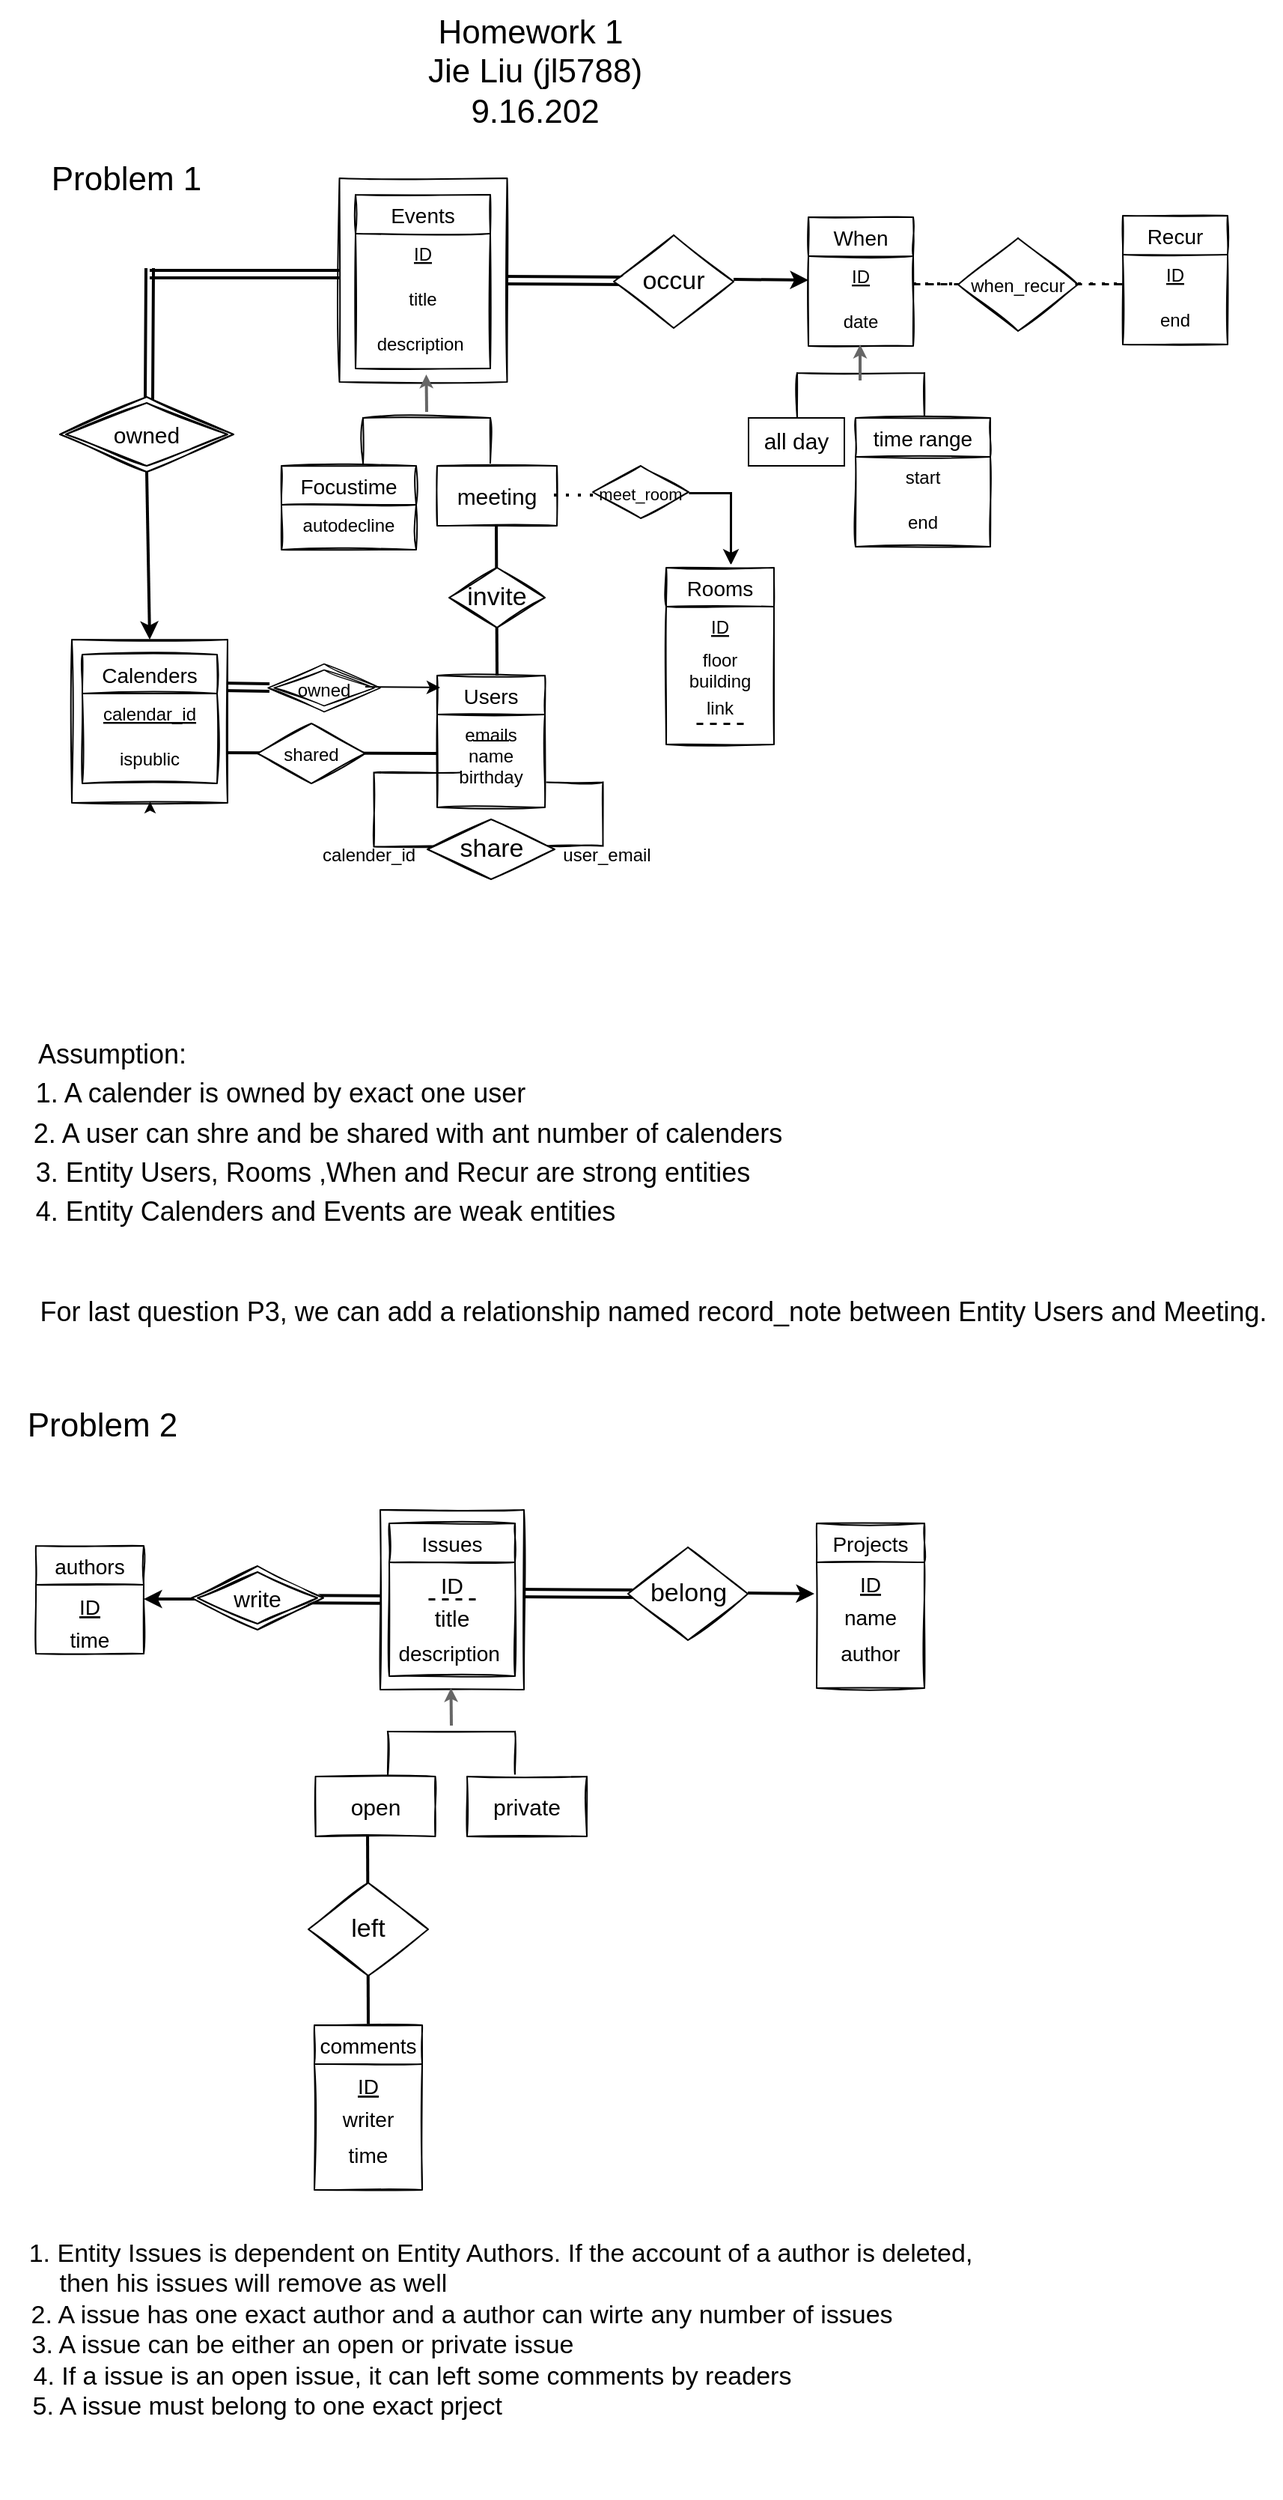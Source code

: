 <mxfile version="20.3.1" type="github" pages="2">
  <diagram id="R2lEEEUBdFMjLlhIrx00" name="Page-1">
    <mxGraphModel dx="1796" dy="1657" grid="1" gridSize="8" guides="1" tooltips="1" connect="1" arrows="1" fold="1" page="1" pageScale="1" pageWidth="850" pageHeight="1100" math="0" shadow="0" extFonts="Permanent Marker^https://fonts.googleapis.com/css?family=Permanent+Marker">
      <root>
        <mxCell id="0" />
        <mxCell id="1" parent="0" />
        <mxCell id="Ww_PX7Yyjb7Hygiwz91s-102" value="" style="shape=link;html=1;rounded=0;strokeWidth=2;fontSize=17;" edge="1" parent="1">
          <mxGeometry relative="1" as="geometry">
            <mxPoint x="140" y="-629.5" as="sourcePoint" />
            <mxPoint x="172" y="-629" as="targetPoint" />
          </mxGeometry>
        </mxCell>
        <mxCell id="Ww_PX7Yyjb7Hygiwz91s-103" value="" style="resizable=0;html=1;align=right;verticalAlign=bottom;rounded=0;glass=0;sketch=1;fontSize=17;" connectable="0" vertex="1" parent="Ww_PX7Yyjb7Hygiwz91s-102">
          <mxGeometry x="1" relative="1" as="geometry" />
        </mxCell>
        <mxCell id="Ww_PX7Yyjb7Hygiwz91s-87" value="" style="shape=partialRectangle;whiteSpace=wrap;html=1;bottom=1;right=1;left=1;top=0;fillColor=none;routingCenterX=-0.5;rounded=0;glass=0;sketch=1;fontSize=12;rotation=-90;" vertex="1" parent="1">
          <mxGeometry x="354.75" y="-563.25" width="42.5" height="37.5" as="geometry" />
        </mxCell>
        <mxCell id="Ww_PX7Yyjb7Hygiwz91s-119" value="" style="endArrow=none;dashed=1;html=1;rounded=0;strokeWidth=1.5;fontSize=9;startSize=11;endSize=3;sourcePerimeterSpacing=-7;targetPerimeterSpacing=-1;jumpStyle=line;jumpSize=3;" edge="1" parent="1">
          <mxGeometry width="50" height="50" relative="1" as="geometry">
            <mxPoint x="602" y="-898.5" as="sourcePoint" />
            <mxPoint x="634" y="-898.5" as="targetPoint" />
          </mxGeometry>
        </mxCell>
        <mxCell id="Ww_PX7Yyjb7Hygiwz91s-76" value="Users" style="swimlane;fontStyle=0;childLayout=stackLayout;horizontal=1;startSize=26;horizontalStack=0;resizeParent=1;resizeParentMax=0;resizeLast=0;collapsible=1;marginBottom=0;align=center;fontSize=14;rounded=0;glass=0;sketch=1;" vertex="1" parent="1">
          <mxGeometry x="284" y="-637" width="72" height="88" as="geometry" />
        </mxCell>
        <mxCell id="Ww_PX7Yyjb7Hygiwz91s-79" value="" style="endArrow=none;html=1;rounded=0;strokeWidth=1;fontSize=15;startSize=11;endSize=3;sourcePerimeterSpacing=-7;targetPerimeterSpacing=-1;jumpStyle=line;jumpSize=3;" edge="1" parent="Ww_PX7Yyjb7Hygiwz91s-76">
          <mxGeometry relative="1" as="geometry">
            <mxPoint x="24" y="43.5" as="sourcePoint" />
            <mxPoint x="48" y="43.5" as="targetPoint" />
          </mxGeometry>
        </mxCell>
        <mxCell id="Ww_PX7Yyjb7Hygiwz91s-80" value="" style="resizable=0;html=1;align=right;verticalAlign=bottom;rounded=0;glass=0;sketch=1;fontSize=15;" connectable="0" vertex="1" parent="Ww_PX7Yyjb7Hygiwz91s-79">
          <mxGeometry x="1" relative="1" as="geometry" />
        </mxCell>
        <mxCell id="Ww_PX7Yyjb7Hygiwz91s-77" value="emails&#xa;name&#xa;birthday" style="text;strokeColor=none;fillColor=none;spacingLeft=4;spacingRight=4;overflow=hidden;rotatable=0;points=[[0,0.5],[1,0.5]];portConstraint=eastwest;fontSize=12;rounded=0;glass=0;sketch=1;fontStyle=0;align=center;" vertex="1" parent="Ww_PX7Yyjb7Hygiwz91s-76">
          <mxGeometry y="26" width="72" height="62" as="geometry" />
        </mxCell>
        <mxCell id="Ww_PX7Yyjb7Hygiwz91s-105" value="" style="endArrow=none;html=1;rounded=0;strokeWidth=2;fontSize=12;startSize=11;endSize=3;sourcePerimeterSpacing=-7;targetPerimeterSpacing=-1;jumpStyle=line;jumpSize=3;" edge="1" parent="1">
          <mxGeometry relative="1" as="geometry">
            <mxPoint x="135.25" y="-585.5" as="sourcePoint" />
            <mxPoint x="284" y="-585" as="targetPoint" />
          </mxGeometry>
        </mxCell>
        <mxCell id="Ww_PX7Yyjb7Hygiwz91s-106" value="" style="resizable=0;html=1;align=right;verticalAlign=bottom;rounded=0;glass=0;sketch=1;fontSize=12;" connectable="0" vertex="1" parent="Ww_PX7Yyjb7Hygiwz91s-105">
          <mxGeometry x="1" relative="1" as="geometry" />
        </mxCell>
        <mxCell id="Ww_PX7Yyjb7Hygiwz91s-93" value="" style="shape=link;html=1;rounded=0;strokeWidth=2;fontSize=17;entryX=0.125;entryY=0.492;entryDx=0;entryDy=0;entryPerimeter=0;" edge="1" parent="1">
          <mxGeometry relative="1" as="geometry">
            <mxPoint x="92" y="-905" as="sourcePoint" />
            <mxPoint x="220" y="-904.996" as="targetPoint" />
          </mxGeometry>
        </mxCell>
        <mxCell id="Ww_PX7Yyjb7Hygiwz91s-94" value="" style="resizable=0;html=1;align=right;verticalAlign=bottom;rounded=0;glass=0;sketch=1;fontSize=17;" connectable="0" vertex="1" parent="Ww_PX7Yyjb7Hygiwz91s-93">
          <mxGeometry x="1" relative="1" as="geometry" />
        </mxCell>
        <mxCell id="Ww_PX7Yyjb7Hygiwz91s-86" value="" style="shape=partialRectangle;whiteSpace=wrap;html=1;bottom=1;right=1;left=1;top=0;fillColor=none;routingCenterX=-0.5;rounded=0;glass=0;sketch=1;fontSize=12;rotation=90;" vertex="1" parent="1">
          <mxGeometry x="245.75" y="-576.25" width="49.5" height="57.5" as="geometry" />
        </mxCell>
        <mxCell id="Ww_PX7Yyjb7Hygiwz91s-73" value="" style="endArrow=none;html=1;rounded=0;strokeWidth=2;fontSize=15;startSize=11;endSize=3;sourcePerimeterSpacing=-7;targetPerimeterSpacing=-1;jumpStyle=line;jumpSize=3;" edge="1" parent="1">
          <mxGeometry relative="1" as="geometry">
            <mxPoint x="323.5" y="-737" as="sourcePoint" />
            <mxPoint x="324" y="-637" as="targetPoint" />
          </mxGeometry>
        </mxCell>
        <mxCell id="Ww_PX7Yyjb7Hygiwz91s-74" value="" style="resizable=0;html=1;align=right;verticalAlign=bottom;rounded=0;glass=0;sketch=1;fontSize=15;" connectable="0" vertex="1" parent="Ww_PX7Yyjb7Hygiwz91s-73">
          <mxGeometry x="1" relative="1" as="geometry" />
        </mxCell>
        <mxCell id="Ww_PX7Yyjb7Hygiwz91s-28" value="" style="shape=link;html=1;rounded=0;strokeWidth=2;fontSize=17;entryX=0.125;entryY=0.492;entryDx=0;entryDy=0;entryPerimeter=0;" edge="1" parent="1" target="Ww_PX7Yyjb7Hygiwz91s-30">
          <mxGeometry relative="1" as="geometry">
            <mxPoint x="324" y="-901" as="sourcePoint" />
            <mxPoint x="372" y="-901" as="targetPoint" />
          </mxGeometry>
        </mxCell>
        <mxCell id="Ww_PX7Yyjb7Hygiwz91s-29" value="" style="resizable=0;html=1;align=right;verticalAlign=bottom;rounded=0;glass=0;sketch=1;fontSize=17;" connectable="0" vertex="1" parent="Ww_PX7Yyjb7Hygiwz91s-28">
          <mxGeometry x="1" relative="1" as="geometry" />
        </mxCell>
        <mxCell id="Ww_PX7Yyjb7Hygiwz91s-60" value="" style="rounded=0;whiteSpace=wrap;html=1;glass=0;sketch=1;fontSize=15;" vertex="1" parent="1">
          <mxGeometry x="218.75" y="-969" width="112" height="136" as="geometry" />
        </mxCell>
        <mxCell id="Ww_PX7Yyjb7Hygiwz91s-19" value="Events" style="swimlane;fontStyle=0;childLayout=stackLayout;horizontal=1;startSize=26;horizontalStack=0;resizeParent=1;resizeParentMax=0;resizeLast=0;collapsible=1;marginBottom=0;align=center;fontSize=14;rounded=0;glass=0;sketch=1;" vertex="1" parent="1">
          <mxGeometry x="229.5" y="-958" width="90" height="116" as="geometry" />
        </mxCell>
        <mxCell id="Ww_PX7Yyjb7Hygiwz91s-20" value="ID" style="text;strokeColor=none;fillColor=none;spacingLeft=4;spacingRight=4;overflow=hidden;rotatable=0;points=[[0,0.5],[1,0.5]];portConstraint=eastwest;fontSize=12;rounded=0;glass=0;sketch=1;fontStyle=4;align=center;" vertex="1" parent="Ww_PX7Yyjb7Hygiwz91s-19">
          <mxGeometry y="26" width="90" height="30" as="geometry" />
        </mxCell>
        <mxCell id="Ww_PX7Yyjb7Hygiwz91s-21" value="title" style="text;strokeColor=none;fillColor=none;spacingLeft=4;spacingRight=4;overflow=hidden;rotatable=0;points=[[0,0.5],[1,0.5]];portConstraint=eastwest;fontSize=12;rounded=0;glass=0;sketch=1;align=center;" vertex="1" parent="Ww_PX7Yyjb7Hygiwz91s-19">
          <mxGeometry y="56" width="90" height="30" as="geometry" />
        </mxCell>
        <mxCell id="Ww_PX7Yyjb7Hygiwz91s-22" value="description " style="text;strokeColor=none;fillColor=none;spacingLeft=4;spacingRight=4;overflow=hidden;rotatable=0;points=[[0,0.5],[1,0.5]];portConstraint=eastwest;fontSize=12;rounded=0;glass=0;sketch=1;align=center;" vertex="1" parent="Ww_PX7Yyjb7Hygiwz91s-19">
          <mxGeometry y="86" width="90" height="30" as="geometry" />
        </mxCell>
        <mxCell id="Ww_PX7Yyjb7Hygiwz91s-30" value="occur" style="shape=rhombus;perimeter=rhombusPerimeter;whiteSpace=wrap;html=1;align=center;rounded=0;glass=0;sketch=1;fontSize=17;" vertex="1" parent="1">
          <mxGeometry x="402" y="-931" width="80" height="62" as="geometry" />
        </mxCell>
        <mxCell id="Ww_PX7Yyjb7Hygiwz91s-32" value="" style="endArrow=classic;html=1;rounded=0;strokeWidth=2;fontSize=17;" edge="1" parent="1">
          <mxGeometry relative="1" as="geometry">
            <mxPoint x="482" y="-901.5" as="sourcePoint" />
            <mxPoint x="532" y="-901" as="targetPoint" />
          </mxGeometry>
        </mxCell>
        <mxCell id="Ww_PX7Yyjb7Hygiwz91s-34" value="When" style="swimlane;fontStyle=0;childLayout=stackLayout;horizontal=1;startSize=26;horizontalStack=0;resizeParent=1;resizeParentMax=0;resizeLast=0;collapsible=1;marginBottom=0;align=center;fontSize=14;rounded=0;glass=0;sketch=1;" vertex="1" parent="1">
          <mxGeometry x="532" y="-943" width="70" height="86" as="geometry" />
        </mxCell>
        <mxCell id="Ww_PX7Yyjb7Hygiwz91s-35" value="ID" style="text;strokeColor=none;fillColor=none;spacingLeft=4;spacingRight=4;overflow=hidden;rotatable=0;points=[[0,0.5],[1,0.5]];portConstraint=eastwest;fontSize=12;rounded=0;glass=0;sketch=1;fontStyle=4;align=center;" vertex="1" parent="Ww_PX7Yyjb7Hygiwz91s-34">
          <mxGeometry y="26" width="70" height="30" as="geometry" />
        </mxCell>
        <mxCell id="Ww_PX7Yyjb7Hygiwz91s-36" value="date" style="text;strokeColor=none;fillColor=none;spacingLeft=4;spacingRight=4;overflow=hidden;rotatable=0;points=[[0,0.5],[1,0.5]];portConstraint=eastwest;fontSize=12;rounded=0;glass=0;sketch=1;align=center;" vertex="1" parent="Ww_PX7Yyjb7Hygiwz91s-34">
          <mxGeometry y="56" width="70" height="30" as="geometry" />
        </mxCell>
        <mxCell id="Ww_PX7Yyjb7Hygiwz91s-38" value="" style="endArrow=none;dashed=1;html=1;dashPattern=1 3;strokeWidth=2;rounded=0;fontSize=17;" edge="1" parent="1">
          <mxGeometry width="50" height="50" relative="1" as="geometry">
            <mxPoint x="602" y="-898.5" as="sourcePoint" />
            <mxPoint x="632" y="-898.5" as="targetPoint" />
            <Array as="points">
              <mxPoint x="622" y="-898.5" />
            </Array>
          </mxGeometry>
        </mxCell>
        <mxCell id="Ww_PX7Yyjb7Hygiwz91s-39" value="" style="endArrow=none;dashed=1;html=1;dashPattern=1 3;strokeWidth=2;rounded=0;fontSize=17;" edge="1" parent="1">
          <mxGeometry width="50" height="50" relative="1" as="geometry">
            <mxPoint x="712" y="-898.5" as="sourcePoint" />
            <mxPoint x="742" y="-898.5" as="targetPoint" />
            <Array as="points" />
          </mxGeometry>
        </mxCell>
        <mxCell id="Ww_PX7Yyjb7Hygiwz91s-40" value="&lt;font style=&quot;font-size: 12px;&quot;&gt;when_recur&lt;/font&gt;" style="shape=rhombus;perimeter=rhombusPerimeter;whiteSpace=wrap;html=1;align=center;rounded=0;glass=0;sketch=1;fontSize=17;" vertex="1" parent="1">
          <mxGeometry x="632" y="-929" width="80" height="62" as="geometry" />
        </mxCell>
        <mxCell id="Ww_PX7Yyjb7Hygiwz91s-44" value="Recur" style="swimlane;fontStyle=0;childLayout=stackLayout;horizontal=1;startSize=26;horizontalStack=0;resizeParent=1;resizeParentMax=0;resizeLast=0;collapsible=1;marginBottom=0;align=center;fontSize=14;rounded=0;glass=0;sketch=1;" vertex="1" parent="1">
          <mxGeometry x="742" y="-944" width="70" height="86" as="geometry" />
        </mxCell>
        <mxCell id="Ww_PX7Yyjb7Hygiwz91s-45" value="ID" style="text;strokeColor=none;fillColor=none;spacingLeft=4;spacingRight=4;overflow=hidden;rotatable=0;points=[[0,0.5],[1,0.5]];portConstraint=eastwest;fontSize=12;rounded=0;glass=0;sketch=1;fontStyle=4;align=center;" vertex="1" parent="Ww_PX7Yyjb7Hygiwz91s-44">
          <mxGeometry y="26" width="70" height="30" as="geometry" />
        </mxCell>
        <mxCell id="Ww_PX7Yyjb7Hygiwz91s-46" value="end" style="text;strokeColor=none;fillColor=none;spacingLeft=4;spacingRight=4;overflow=hidden;rotatable=0;points=[[0,0.5],[1,0.5]];portConstraint=eastwest;fontSize=12;rounded=0;glass=0;sketch=1;align=center;" vertex="1" parent="Ww_PX7Yyjb7Hygiwz91s-44">
          <mxGeometry y="56" width="70" height="30" as="geometry" />
        </mxCell>
        <mxCell id="Ww_PX7Yyjb7Hygiwz91s-47" value="" style="shape=partialRectangle;whiteSpace=wrap;html=1;bottom=1;right=1;left=1;top=0;fillColor=none;routingCenterX=-0.5;rounded=0;glass=0;sketch=1;fontSize=12;rotation=-180;" vertex="1" parent="1">
          <mxGeometry x="524.5" y="-839" width="85" height="30" as="geometry" />
        </mxCell>
        <mxCell id="Ww_PX7Yyjb7Hygiwz91s-49" value="&lt;font style=&quot;font-size: 15px;&quot;&gt;all day&lt;/font&gt;" style="rounded=0;whiteSpace=wrap;html=1;fontSize=17;" vertex="1" parent="1">
          <mxGeometry x="492" y="-809" width="64" height="32" as="geometry" />
        </mxCell>
        <mxCell id="Ww_PX7Yyjb7Hygiwz91s-50" value="time range" style="swimlane;fontStyle=0;childLayout=stackLayout;horizontal=1;startSize=26;horizontalStack=0;resizeParent=1;resizeParentMax=0;resizeLast=0;collapsible=1;marginBottom=0;align=center;fontSize=14;rounded=0;glass=0;sketch=1;" vertex="1" parent="1">
          <mxGeometry x="563.5" y="-809" width="90" height="86" as="geometry" />
        </mxCell>
        <mxCell id="Ww_PX7Yyjb7Hygiwz91s-51" value="start" style="text;strokeColor=none;fillColor=none;spacingLeft=4;spacingRight=4;overflow=hidden;rotatable=0;points=[[0,0.5],[1,0.5]];portConstraint=eastwest;fontSize=12;rounded=0;glass=0;sketch=1;fontStyle=0;align=center;" vertex="1" parent="Ww_PX7Yyjb7Hygiwz91s-50">
          <mxGeometry y="26" width="90" height="30" as="geometry" />
        </mxCell>
        <mxCell id="Ww_PX7Yyjb7Hygiwz91s-52" value="end" style="text;strokeColor=none;fillColor=none;spacingLeft=4;spacingRight=4;overflow=hidden;rotatable=0;points=[[0,0.5],[1,0.5]];portConstraint=eastwest;fontSize=12;rounded=0;glass=0;sketch=1;align=center;" vertex="1" parent="Ww_PX7Yyjb7Hygiwz91s-50">
          <mxGeometry y="56" width="90" height="30" as="geometry" />
        </mxCell>
        <mxCell id="Ww_PX7Yyjb7Hygiwz91s-54" value="" style="endArrow=classic;html=1;strokeWidth=2;fontSize=12;rounded=0;endSize=3;startSize=11;jumpSize=3;jumpStyle=line;fillColor=#f5f5f5;strokeColor=#666666;targetPerimeterSpacing=-1;sourcePerimeterSpacing=-7;" edge="1" parent="1">
          <mxGeometry width="50" height="50" relative="1" as="geometry">
            <mxPoint x="566.5" y="-834" as="sourcePoint" />
            <mxPoint x="566.5" y="-858" as="targetPoint" />
          </mxGeometry>
        </mxCell>
        <mxCell id="Ww_PX7Yyjb7Hygiwz91s-57" value="" style="shape=partialRectangle;whiteSpace=wrap;html=1;bottom=1;right=1;left=1;top=0;fillColor=none;routingCenterX=-0.5;rounded=0;glass=0;sketch=1;fontSize=12;rotation=-180;" vertex="1" parent="1">
          <mxGeometry x="234.5" y="-809" width="85" height="30" as="geometry" />
        </mxCell>
        <mxCell id="Ww_PX7Yyjb7Hygiwz91s-58" value="" style="endArrow=classic;html=1;strokeWidth=2;fontSize=12;rounded=0;endSize=3;startSize=11;jumpSize=3;jumpStyle=line;fillColor=#f5f5f5;strokeColor=#666666;targetPerimeterSpacing=-1;sourcePerimeterSpacing=-7;" edge="1" parent="1">
          <mxGeometry width="50" height="50" relative="1" as="geometry">
            <mxPoint x="277" y="-813" as="sourcePoint" />
            <mxPoint x="276.728" y="-838" as="targetPoint" />
          </mxGeometry>
        </mxCell>
        <mxCell id="Ww_PX7Yyjb7Hygiwz91s-62" value="Focustime" style="swimlane;fontStyle=0;childLayout=stackLayout;horizontal=1;startSize=26;horizontalStack=0;resizeParent=1;resizeParentMax=0;resizeLast=0;collapsible=1;marginBottom=0;align=center;fontSize=14;rounded=0;glass=0;sketch=1;" vertex="1" parent="1">
          <mxGeometry x="180" y="-777" width="90" height="56" as="geometry" />
        </mxCell>
        <mxCell id="Ww_PX7Yyjb7Hygiwz91s-63" value="autodecline" style="text;strokeColor=none;fillColor=none;spacingLeft=4;spacingRight=4;overflow=hidden;rotatable=0;points=[[0,0.5],[1,0.5]];portConstraint=eastwest;fontSize=12;rounded=0;glass=0;sketch=1;fontStyle=0;align=center;" vertex="1" parent="Ww_PX7Yyjb7Hygiwz91s-62">
          <mxGeometry y="26" width="90" height="30" as="geometry" />
        </mxCell>
        <mxCell id="Ww_PX7Yyjb7Hygiwz91s-65" value="meeting" style="rounded=0;whiteSpace=wrap;html=1;glass=0;sketch=1;fontSize=15;" vertex="1" parent="1">
          <mxGeometry x="284" y="-777" width="80" height="40" as="geometry" />
        </mxCell>
        <mxCell id="Ww_PX7Yyjb7Hygiwz91s-66" value="invite" style="shape=rhombus;perimeter=rhombusPerimeter;whiteSpace=wrap;html=1;align=center;rounded=0;glass=0;sketch=1;fontSize=17;" vertex="1" parent="1">
          <mxGeometry x="292" y="-709" width="64" height="40" as="geometry" />
        </mxCell>
        <mxCell id="Ww_PX7Yyjb7Hygiwz91s-85" value="share" style="shape=rhombus;perimeter=rhombusPerimeter;whiteSpace=wrap;html=1;align=center;rounded=0;glass=0;sketch=1;fontSize=17;" vertex="1" parent="1">
          <mxGeometry x="277.5" y="-541" width="85" height="40" as="geometry" />
        </mxCell>
        <mxCell id="Ww_PX7Yyjb7Hygiwz91s-88" value="" style="rounded=0;whiteSpace=wrap;html=1;glass=0;sketch=1;fontSize=15;" vertex="1" parent="1">
          <mxGeometry x="40" y="-661" width="104" height="109" as="geometry" />
        </mxCell>
        <mxCell id="Ww_PX7Yyjb7Hygiwz91s-95" value="" style="shape=link;html=1;rounded=0;strokeWidth=2;fontSize=17;" edge="1" parent="1">
          <mxGeometry relative="1" as="geometry">
            <mxPoint x="92" y="-909" as="sourcePoint" />
            <mxPoint x="91.5" y="-821" as="targetPoint" />
          </mxGeometry>
        </mxCell>
        <mxCell id="Ww_PX7Yyjb7Hygiwz91s-96" value="" style="resizable=0;html=1;align=right;verticalAlign=bottom;rounded=0;glass=0;sketch=1;fontSize=17;" connectable="0" vertex="1" parent="Ww_PX7Yyjb7Hygiwz91s-95">
          <mxGeometry x="1" relative="1" as="geometry" />
        </mxCell>
        <mxCell id="Ww_PX7Yyjb7Hygiwz91s-97" value="owned" style="shape=rhombus;double=1;perimeter=rhombusPerimeter;whiteSpace=wrap;html=1;align=center;rounded=0;glass=0;sketch=1;fontSize=15;" vertex="1" parent="1">
          <mxGeometry x="32" y="-823" width="116" height="50" as="geometry" />
        </mxCell>
        <mxCell id="Ww_PX7Yyjb7Hygiwz91s-100" value="&lt;font style=&quot;font-size: 12px;&quot;&gt;owned&lt;/font&gt;" style="shape=rhombus;double=1;perimeter=rhombusPerimeter;whiteSpace=wrap;html=1;align=center;rounded=0;glass=0;sketch=1;fontSize=15;strokeWidth=0.7;" vertex="1" parent="1">
          <mxGeometry x="170.75" y="-645" width="75" height="32" as="geometry" />
        </mxCell>
        <mxCell id="Ww_PX7Yyjb7Hygiwz91s-104" value="" style="endArrow=classic;html=1;rounded=0;strokeWidth=1;fontSize=17;" edge="1" parent="1">
          <mxGeometry relative="1" as="geometry">
            <mxPoint x="236" y="-629.5" as="sourcePoint" />
            <mxPoint x="286" y="-629" as="targetPoint" />
          </mxGeometry>
        </mxCell>
        <mxCell id="Ww_PX7Yyjb7Hygiwz91s-101" value="&lt;font style=&quot;font-size: 12px;&quot;&gt;shared&lt;/font&gt;" style="shape=rhombus;perimeter=rhombusPerimeter;whiteSpace=wrap;html=1;align=center;rounded=0;glass=0;sketch=1;fontSize=17;" vertex="1" parent="1">
          <mxGeometry x="164" y="-605" width="72" height="40" as="geometry" />
        </mxCell>
        <mxCell id="Ww_PX7Yyjb7Hygiwz91s-109" value="" style="endArrow=none;dashed=1;html=1;dashPattern=1 3;strokeWidth=2;rounded=0;fontSize=17;" edge="1" parent="1">
          <mxGeometry width="50" height="50" relative="1" as="geometry">
            <mxPoint x="362" y="-757.5" as="sourcePoint" />
            <mxPoint x="392" y="-757.5" as="targetPoint" />
            <Array as="points">
              <mxPoint x="382" y="-757.5" />
            </Array>
          </mxGeometry>
        </mxCell>
        <mxCell id="Ww_PX7Yyjb7Hygiwz91s-110" value="&lt;font style=&quot;font-size: 11px;&quot;&gt;meet_room&lt;/font&gt;" style="shape=rhombus;perimeter=rhombusPerimeter;whiteSpace=wrap;html=1;align=center;rounded=0;glass=0;sketch=1;fontSize=17;" vertex="1" parent="1">
          <mxGeometry x="388" y="-777" width="64" height="35" as="geometry" />
        </mxCell>
        <mxCell id="Ww_PX7Yyjb7Hygiwz91s-113" value="" style="endArrow=classic;html=1;rounded=0;strokeWidth=1.5;fontSize=17;entryX=0.597;entryY=-0.017;entryDx=0;entryDy=0;entryPerimeter=0;" edge="1" parent="1" target="Ww_PX7Yyjb7Hygiwz91s-114">
          <mxGeometry relative="1" as="geometry">
            <mxPoint x="452" y="-759" as="sourcePoint" />
            <mxPoint x="480" y="-759" as="targetPoint" />
            <Array as="points">
              <mxPoint x="480" y="-759" />
            </Array>
          </mxGeometry>
        </mxCell>
        <mxCell id="Ww_PX7Yyjb7Hygiwz91s-114" value="Rooms" style="swimlane;fontStyle=0;childLayout=stackLayout;horizontal=1;startSize=26;horizontalStack=0;resizeParent=1;resizeParentMax=0;resizeLast=0;collapsible=1;marginBottom=0;align=center;fontSize=14;rounded=0;glass=0;sketch=1;" vertex="1" parent="1">
          <mxGeometry x="437" y="-709" width="72" height="118" as="geometry" />
        </mxCell>
        <mxCell id="Ww_PX7Yyjb7Hygiwz91s-115" value="ID" style="text;strokeColor=none;fillColor=none;spacingLeft=4;spacingRight=4;overflow=hidden;rotatable=0;points=[[0,0.5],[1,0.5]];portConstraint=eastwest;fontSize=12;rounded=0;glass=0;sketch=1;fontStyle=4;align=center;" vertex="1" parent="Ww_PX7Yyjb7Hygiwz91s-114">
          <mxGeometry y="26" width="72" height="22" as="geometry" />
        </mxCell>
        <mxCell id="Ww_PX7Yyjb7Hygiwz91s-116" value="floor&#xa;building" style="text;strokeColor=none;fillColor=none;spacingLeft=4;spacingRight=4;overflow=hidden;rotatable=0;points=[[0,0.5],[1,0.5]];portConstraint=eastwest;fontSize=12;rounded=0;glass=0;sketch=1;align=center;" vertex="1" parent="Ww_PX7Yyjb7Hygiwz91s-114">
          <mxGeometry y="48" width="72" height="32" as="geometry" />
        </mxCell>
        <mxCell id="Ww_PX7Yyjb7Hygiwz91s-117" value="link" style="text;strokeColor=none;fillColor=none;spacingLeft=4;spacingRight=4;overflow=hidden;rotatable=0;points=[[0,0.5],[1,0.5]];portConstraint=eastwest;fontSize=12;rounded=0;glass=0;sketch=1;align=center;" vertex="1" parent="Ww_PX7Yyjb7Hygiwz91s-114">
          <mxGeometry y="80" width="72" height="38" as="geometry" />
        </mxCell>
        <mxCell id="Ww_PX7Yyjb7Hygiwz91s-118" value="" style="endArrow=none;dashed=1;html=1;rounded=0;strokeWidth=1.5;fontSize=9;startSize=11;endSize=3;sourcePerimeterSpacing=-7;targetPerimeterSpacing=-1;jumpStyle=line;jumpSize=3;" edge="1" parent="Ww_PX7Yyjb7Hygiwz91s-114">
          <mxGeometry width="50" height="50" relative="1" as="geometry">
            <mxPoint x="20" y="104" as="sourcePoint" />
            <mxPoint x="52" y="104" as="targetPoint" />
          </mxGeometry>
        </mxCell>
        <mxCell id="Ww_PX7Yyjb7Hygiwz91s-120" value="" style="endArrow=none;dashed=1;html=1;rounded=0;strokeWidth=1.5;fontSize=9;startSize=11;endSize=3;sourcePerimeterSpacing=-7;targetPerimeterSpacing=-1;jumpStyle=line;jumpSize=3;" edge="1" parent="1">
          <mxGeometry width="50" height="50" relative="1" as="geometry">
            <mxPoint x="710" y="-898.5" as="sourcePoint" />
            <mxPoint x="742" y="-898.5" as="targetPoint" />
          </mxGeometry>
        </mxCell>
        <mxCell id="Ww_PX7Yyjb7Hygiwz91s-121" value="&lt;font style=&quot;font-size: 12px;&quot;&gt;calender_id&lt;/font&gt;" style="text;html=1;align=center;verticalAlign=middle;resizable=0;points=[];autosize=1;strokeColor=none;fillColor=none;fontSize=9;" vertex="1" parent="1">
          <mxGeometry x="197.5" y="-533" width="80" height="32" as="geometry" />
        </mxCell>
        <mxCell id="Ww_PX7Yyjb7Hygiwz91s-122" value="&lt;font style=&quot;font-size: 12px;&quot;&gt;user_email&lt;/font&gt;" style="text;html=1;align=center;verticalAlign=middle;resizable=0;points=[];autosize=1;strokeColor=none;fillColor=none;fontSize=9;" vertex="1" parent="1">
          <mxGeometry x="357" y="-533" width="80" height="32" as="geometry" />
        </mxCell>
        <mxCell id="Kzq7kg4RndgsLbTmRLNH-1" value="&lt;font style=&quot;font-size: 22px;&quot;&gt;Homework 1&amp;nbsp;&lt;br&gt;Jie Liu (jl5788) &lt;br&gt;9.16.202&lt;/font&gt;" style="text;html=1;align=center;verticalAlign=middle;resizable=0;points=[];autosize=1;strokeColor=none;fillColor=none;fontSize=12;" vertex="1" parent="1">
          <mxGeometry x="269" y="-1088" width="160" height="96" as="geometry" />
        </mxCell>
        <mxCell id="Kzq7kg4RndgsLbTmRLNH-2" value="Problem 1" style="text;html=1;align=center;verticalAlign=middle;resizable=0;points=[];autosize=1;strokeColor=none;fillColor=none;fontSize=22;" vertex="1" parent="1">
          <mxGeometry x="16" y="-992" width="120" height="48" as="geometry" />
        </mxCell>
        <mxCell id="Kzq7kg4RndgsLbTmRLNH-4" value="" style="endArrow=classic;html=1;rounded=0;strokeWidth=2;fontSize=17;entryX=0.5;entryY=0;entryDx=0;entryDy=0;" edge="1" parent="1" target="Ww_PX7Yyjb7Hygiwz91s-88">
          <mxGeometry relative="1" as="geometry">
            <mxPoint x="90" y="-773" as="sourcePoint" />
            <mxPoint x="88" y="-669" as="targetPoint" />
          </mxGeometry>
        </mxCell>
        <mxCell id="Kzq7kg4RndgsLbTmRLNH-5" value="&lt;font style=&quot;font-size: 18px;&quot;&gt;Assumption:&amp;nbsp; &amp;nbsp; &amp;nbsp; &amp;nbsp; &amp;nbsp; &amp;nbsp; &amp;nbsp; &amp;nbsp; &amp;nbsp; &amp;nbsp; &amp;nbsp; &amp;nbsp; &amp;nbsp; &amp;nbsp; &amp;nbsp; &amp;nbsp; &amp;nbsp; &amp;nbsp; &amp;nbsp; &amp;nbsp; &amp;nbsp; &amp;nbsp; &amp;nbsp; &amp;nbsp; &amp;nbsp; &amp;nbsp; &amp;nbsp; &amp;nbsp; &amp;nbsp; &amp;nbsp; &amp;nbsp; &amp;nbsp; &amp;nbsp; &amp;nbsp; &amp;nbsp; &amp;nbsp; &amp;nbsp; &amp;nbsp; &amp;nbsp; &amp;nbsp;&lt;br&gt;&amp;nbsp; &amp;nbsp;1. A calender is owned by exact one user&amp;nbsp; &amp;nbsp; &amp;nbsp; &amp;nbsp; &amp;nbsp; &amp;nbsp; &amp;nbsp; &amp;nbsp; &amp;nbsp; &amp;nbsp; &amp;nbsp; &amp;nbsp; &amp;nbsp; &amp;nbsp; &amp;nbsp; &amp;nbsp; &amp;nbsp; &amp;nbsp; &amp;nbsp;&lt;br&gt;2. A user can shre and be shared with ant number of calenders&lt;br&gt;&amp;nbsp;3. Entity Users, Rooms ,When and Recur are strong entities&amp;nbsp; &amp;nbsp; &amp;nbsp;&lt;br&gt;4. Entity Calenders and Events are weak entities&amp;nbsp; &amp;nbsp; &amp;nbsp; &amp;nbsp; &amp;nbsp; &amp;nbsp; &amp;nbsp; &amp;nbsp; &amp;nbsp; &amp;nbsp; &amp;nbsp;&amp;nbsp;&lt;br&gt;&lt;br&gt;&lt;br&gt;&lt;br&gt;&amp;nbsp; &amp;nbsp; &amp;nbsp; &amp;nbsp; &amp;nbsp; &amp;nbsp; &amp;nbsp; &amp;nbsp; &amp;nbsp; &amp;nbsp; &amp;nbsp;&amp;nbsp;&lt;br&gt;&lt;/font&gt;" style="text;html=1;align=center;verticalAlign=middle;resizable=0;points=[];autosize=1;strokeColor=none;fillColor=none;fontSize=22;" vertex="1" parent="1">
          <mxGeometry x="-8" y="-408" width="544" height="256" as="geometry" />
        </mxCell>
        <mxCell id="Kzq7kg4RndgsLbTmRLNH-15" value="For last question P3, we can add a relationship named record_note between Entity Users and Meeting." style="text;html=1;align=center;verticalAlign=middle;resizable=0;points=[];autosize=1;strokeColor=none;fillColor=none;fontSize=18;" vertex="1" parent="1">
          <mxGeometry x="8" y="-232" width="840" height="40" as="geometry" />
        </mxCell>
        <mxCell id="Kzq7kg4RndgsLbTmRLNH-17" value="Problem 2" style="text;html=1;align=center;verticalAlign=middle;resizable=0;points=[];autosize=1;strokeColor=none;fillColor=none;fontSize=22;" vertex="1" parent="1">
          <mxGeometry y="-160" width="120" height="48" as="geometry" />
        </mxCell>
        <mxCell id="Kzq7kg4RndgsLbTmRLNH-111" value="" style="endArrow=none;html=1;rounded=0;strokeWidth=2;fontSize=15;startSize=11;endSize=3;sourcePerimeterSpacing=-7;targetPerimeterSpacing=-1;jumpStyle=line;jumpSize=3;" edge="1" parent="1">
          <mxGeometry relative="1" as="geometry">
            <mxPoint x="237.5" y="131" as="sourcePoint" />
            <mxPoint x="238" y="265" as="targetPoint" />
          </mxGeometry>
        </mxCell>
        <mxCell id="Kzq7kg4RndgsLbTmRLNH-112" value="" style="resizable=0;html=1;align=right;verticalAlign=bottom;rounded=0;glass=0;sketch=1;fontSize=15;" connectable="0" vertex="1" parent="Kzq7kg4RndgsLbTmRLNH-111">
          <mxGeometry x="1" relative="1" as="geometry" />
        </mxCell>
        <mxCell id="Kzq7kg4RndgsLbTmRLNH-113" value="" style="endArrow=classic;html=1;rounded=0;strokeWidth=2;fontSize=17;" edge="1" parent="1">
          <mxGeometry relative="1" as="geometry">
            <mxPoint x="130" y="-20.5" as="sourcePoint" />
            <mxPoint x="88" y="-20.5" as="targetPoint" />
          </mxGeometry>
        </mxCell>
        <mxCell id="Kzq7kg4RndgsLbTmRLNH-114" value="" style="shape=link;html=1;rounded=0;strokeWidth=2;fontSize=17;entryX=0.125;entryY=0.492;entryDx=0;entryDy=0;entryPerimeter=0;" edge="1" parent="1">
          <mxGeometry relative="1" as="geometry">
            <mxPoint x="180" y="-20.5" as="sourcePoint" />
            <mxPoint x="268" y="-19.996" as="targetPoint" />
          </mxGeometry>
        </mxCell>
        <mxCell id="Kzq7kg4RndgsLbTmRLNH-115" value="" style="resizable=0;html=1;align=right;verticalAlign=bottom;rounded=0;glass=0;sketch=1;fontSize=17;" connectable="0" vertex="1" parent="Kzq7kg4RndgsLbTmRLNH-114">
          <mxGeometry x="1" relative="1" as="geometry" />
        </mxCell>
        <mxCell id="Kzq7kg4RndgsLbTmRLNH-116" value="" style="shape=link;html=1;rounded=0;strokeWidth=2;fontSize=17;entryX=0.125;entryY=0.492;entryDx=0;entryDy=0;entryPerimeter=0;" edge="1" parent="1">
          <mxGeometry relative="1" as="geometry">
            <mxPoint x="336" y="-24.5" as="sourcePoint" />
            <mxPoint x="424" y="-23.996" as="targetPoint" />
          </mxGeometry>
        </mxCell>
        <mxCell id="Kzq7kg4RndgsLbTmRLNH-117" value="" style="resizable=0;html=1;align=right;verticalAlign=bottom;rounded=0;glass=0;sketch=1;fontSize=17;" connectable="0" vertex="1" parent="Kzq7kg4RndgsLbTmRLNH-116">
          <mxGeometry x="1" relative="1" as="geometry" />
        </mxCell>
        <mxCell id="Kzq7kg4RndgsLbTmRLNH-118" value="" style="rounded=0;whiteSpace=wrap;html=1;glass=0;sketch=1;fontSize=15;" vertex="1" parent="1">
          <mxGeometry x="246" y="-80" width="96" height="120" as="geometry" />
        </mxCell>
        <mxCell id="Kzq7kg4RndgsLbTmRLNH-119" value="Issues" style="swimlane;fontStyle=0;childLayout=stackLayout;horizontal=1;startSize=26;horizontalStack=0;resizeParent=1;resizeParentMax=0;resizeLast=0;collapsible=1;marginBottom=0;align=center;fontSize=14;rounded=0;glass=0;sketch=1;" vertex="1" parent="1">
          <mxGeometry x="252" y="-71" width="84" height="102" as="geometry" />
        </mxCell>
        <mxCell id="Kzq7kg4RndgsLbTmRLNH-120" value="ID" style="text;strokeColor=none;fillColor=none;spacingLeft=4;spacingRight=4;overflow=hidden;rotatable=0;points=[[0,0.5],[1,0.5]];portConstraint=eastwest;fontSize=15;rounded=0;glass=0;sketch=1;fontStyle=0;align=center;" vertex="1" parent="Kzq7kg4RndgsLbTmRLNH-119">
          <mxGeometry y="26" width="84" height="22" as="geometry" />
        </mxCell>
        <mxCell id="Kzq7kg4RndgsLbTmRLNH-121" value="" style="endArrow=none;dashed=1;html=1;rounded=0;strokeWidth=1.5;fontSize=9;startSize=11;endSize=3;sourcePerimeterSpacing=-7;targetPerimeterSpacing=-1;jumpStyle=line;jumpSize=3;" edge="1" parent="Kzq7kg4RndgsLbTmRLNH-119">
          <mxGeometry width="50" height="50" relative="1" as="geometry">
            <mxPoint x="26" y="50.5" as="sourcePoint" />
            <mxPoint x="58" y="50.5" as="targetPoint" />
          </mxGeometry>
        </mxCell>
        <mxCell id="Kzq7kg4RndgsLbTmRLNH-122" value="title" style="text;strokeColor=none;fillColor=none;spacingLeft=4;spacingRight=4;overflow=hidden;rotatable=0;points=[[0,0.5],[1,0.5]];portConstraint=eastwest;fontSize=15;rounded=0;glass=0;sketch=1;align=center;fontStyle=0" vertex="1" parent="Kzq7kg4RndgsLbTmRLNH-119">
          <mxGeometry y="48" width="84" height="24" as="geometry" />
        </mxCell>
        <mxCell id="Kzq7kg4RndgsLbTmRLNH-123" value="description " style="text;strokeColor=none;fillColor=none;spacingLeft=4;spacingRight=4;overflow=hidden;rotatable=0;points=[[0,0.5],[1,0.5]];portConstraint=eastwest;fontSize=14;rounded=0;glass=0;sketch=1;align=center;" vertex="1" parent="Kzq7kg4RndgsLbTmRLNH-119">
          <mxGeometry y="72" width="84" height="30" as="geometry" />
        </mxCell>
        <mxCell id="Kzq7kg4RndgsLbTmRLNH-124" value="" style="shape=partialRectangle;whiteSpace=wrap;html=1;bottom=1;right=1;left=1;top=0;fillColor=none;routingCenterX=-0.5;rounded=0;glass=0;sketch=1;fontSize=12;rotation=-180;" vertex="1" parent="1">
          <mxGeometry x="251" y="68" width="85" height="30" as="geometry" />
        </mxCell>
        <mxCell id="Kzq7kg4RndgsLbTmRLNH-125" value="" style="endArrow=classic;html=1;strokeWidth=2;fontSize=12;rounded=0;endSize=3;startSize=11;jumpSize=3;jumpStyle=line;fillColor=#f5f5f5;strokeColor=#666666;targetPerimeterSpacing=-1;sourcePerimeterSpacing=-7;" edge="1" parent="1">
          <mxGeometry width="50" height="50" relative="1" as="geometry">
            <mxPoint x="293.5" y="64" as="sourcePoint" />
            <mxPoint x="293.228" y="39" as="targetPoint" />
          </mxGeometry>
        </mxCell>
        <mxCell id="Kzq7kg4RndgsLbTmRLNH-126" value="private" style="rounded=0;whiteSpace=wrap;html=1;glass=0;sketch=1;fontSize=15;" vertex="1" parent="1">
          <mxGeometry x="304" y="98" width="80" height="40" as="geometry" />
        </mxCell>
        <mxCell id="Kzq7kg4RndgsLbTmRLNH-127" value="" style="resizable=0;html=1;align=right;verticalAlign=bottom;rounded=0;glass=0;sketch=1;fontSize=17;" connectable="0" vertex="1" parent="1">
          <mxGeometry x="421.499" y="-24.496" as="geometry" />
        </mxCell>
        <mxCell id="Kzq7kg4RndgsLbTmRLNH-128" value="belong" style="shape=rhombus;perimeter=rhombusPerimeter;whiteSpace=wrap;html=1;align=center;rounded=0;glass=0;sketch=1;fontSize=17;" vertex="1" parent="1">
          <mxGeometry x="411.5" y="-55" width="80" height="62" as="geometry" />
        </mxCell>
        <mxCell id="Kzq7kg4RndgsLbTmRLNH-129" value="" style="endArrow=classic;html=1;rounded=0;strokeWidth=2;fontSize=17;entryX=-0.021;entryY=0.955;entryDx=0;entryDy=0;entryPerimeter=0;" edge="1" parent="1" target="Kzq7kg4RndgsLbTmRLNH-131">
          <mxGeometry relative="1" as="geometry">
            <mxPoint x="491.5" y="-24.5" as="sourcePoint" />
            <mxPoint x="541.5" y="-24" as="targetPoint" />
          </mxGeometry>
        </mxCell>
        <mxCell id="Kzq7kg4RndgsLbTmRLNH-130" value="Projects" style="swimlane;fontStyle=0;childLayout=stackLayout;horizontal=1;startSize=26;horizontalStack=0;resizeParent=1;resizeParentMax=0;resizeLast=0;collapsible=1;marginBottom=0;align=center;fontSize=14;rounded=0;glass=0;sketch=1;" vertex="1" parent="1">
          <mxGeometry x="537.5" y="-71" width="72" height="110" as="geometry" />
        </mxCell>
        <mxCell id="Kzq7kg4RndgsLbTmRLNH-131" value="ID" style="text;strokeColor=none;fillColor=none;spacingLeft=4;spacingRight=4;overflow=hidden;rotatable=0;points=[[0,0.5],[1,0.5]];portConstraint=eastwest;fontSize=14;rounded=0;glass=0;sketch=1;fontStyle=4;align=center;" vertex="1" parent="Kzq7kg4RndgsLbTmRLNH-130">
          <mxGeometry y="26" width="72" height="22" as="geometry" />
        </mxCell>
        <mxCell id="Kzq7kg4RndgsLbTmRLNH-132" value="name" style="text;strokeColor=none;fillColor=none;spacingLeft=4;spacingRight=4;overflow=hidden;rotatable=0;points=[[0,0.5],[1,0.5]];portConstraint=eastwest;fontSize=14;rounded=0;glass=0;sketch=1;align=center;" vertex="1" parent="Kzq7kg4RndgsLbTmRLNH-130">
          <mxGeometry y="48" width="72" height="24" as="geometry" />
        </mxCell>
        <mxCell id="Kzq7kg4RndgsLbTmRLNH-133" value="author" style="text;strokeColor=none;fillColor=none;spacingLeft=4;spacingRight=4;overflow=hidden;rotatable=0;points=[[0,0.5],[1,0.5]];portConstraint=eastwest;fontSize=14;rounded=0;glass=0;sketch=1;align=center;" vertex="1" parent="Kzq7kg4RndgsLbTmRLNH-130">
          <mxGeometry y="72" width="72" height="38" as="geometry" />
        </mxCell>
        <mxCell id="Kzq7kg4RndgsLbTmRLNH-134" value="" style="resizable=0;html=1;align=right;verticalAlign=bottom;rounded=0;glass=0;sketch=1;fontSize=17;" connectable="0" vertex="1" parent="1">
          <mxGeometry x="116.499" y="-23.996" as="geometry" />
        </mxCell>
        <mxCell id="Kzq7kg4RndgsLbTmRLNH-135" value="" style="resizable=0;html=1;align=right;verticalAlign=bottom;rounded=0;glass=0;sketch=1;fontSize=17;" connectable="0" vertex="1" parent="1">
          <mxGeometry x="113.999" y="-24.496" as="geometry" />
        </mxCell>
        <mxCell id="Kzq7kg4RndgsLbTmRLNH-137" value="authors" style="swimlane;fontStyle=0;childLayout=stackLayout;horizontal=1;startSize=26;horizontalStack=0;resizeParent=1;resizeParentMax=0;resizeLast=0;collapsible=1;marginBottom=0;align=center;fontSize=14;rounded=0;glass=0;sketch=1;" vertex="1" parent="1">
          <mxGeometry x="16" y="-56" width="72" height="72" as="geometry" />
        </mxCell>
        <mxCell id="Kzq7kg4RndgsLbTmRLNH-138" value="ID" style="text;strokeColor=none;fillColor=none;spacingLeft=4;spacingRight=4;overflow=hidden;rotatable=0;points=[[0,0.5],[1,0.5]];portConstraint=eastwest;fontSize=14;rounded=0;glass=0;sketch=1;fontStyle=4;align=center;" vertex="1" parent="Kzq7kg4RndgsLbTmRLNH-137">
          <mxGeometry y="26" width="72" height="22" as="geometry" />
        </mxCell>
        <mxCell id="Kzq7kg4RndgsLbTmRLNH-139" value="time" style="text;strokeColor=none;fillColor=none;spacingLeft=4;spacingRight=4;overflow=hidden;rotatable=0;points=[[0,0.5],[1,0.5]];portConstraint=eastwest;fontSize=14;rounded=0;glass=0;sketch=1;align=center;" vertex="1" parent="Kzq7kg4RndgsLbTmRLNH-137">
          <mxGeometry y="48" width="72" height="24" as="geometry" />
        </mxCell>
        <mxCell id="Kzq7kg4RndgsLbTmRLNH-140" value="open" style="rounded=0;whiteSpace=wrap;html=1;glass=0;sketch=1;fontSize=15;" vertex="1" parent="1">
          <mxGeometry x="202.75" y="98" width="80" height="40" as="geometry" />
        </mxCell>
        <mxCell id="Kzq7kg4RndgsLbTmRLNH-141" value="left" style="shape=rhombus;perimeter=rhombusPerimeter;whiteSpace=wrap;html=1;align=center;rounded=0;glass=0;sketch=1;fontSize=17;" vertex="1" parent="1">
          <mxGeometry x="198" y="169" width="80" height="62" as="geometry" />
        </mxCell>
        <mxCell id="Kzq7kg4RndgsLbTmRLNH-144" value="Calenders" style="swimlane;fontStyle=0;childLayout=stackLayout;horizontal=1;startSize=26;horizontalStack=0;resizeParent=1;resizeParentMax=0;resizeLast=0;collapsible=1;marginBottom=0;align=center;fontSize=14;rounded=0;glass=0;sketch=1;" vertex="1" parent="1">
          <mxGeometry x="47" y="-651" width="90" height="86" as="geometry" />
        </mxCell>
        <mxCell id="Kzq7kg4RndgsLbTmRLNH-145" value="calendar_id" style="text;strokeColor=none;fillColor=none;spacingLeft=4;spacingRight=4;overflow=hidden;rotatable=0;points=[[0,0.5],[1,0.5]];portConstraint=eastwest;fontSize=12;rounded=0;glass=0;sketch=1;fontStyle=4;align=center;" vertex="1" parent="Kzq7kg4RndgsLbTmRLNH-144">
          <mxGeometry y="26" width="90" height="30" as="geometry" />
        </mxCell>
        <mxCell id="Kzq7kg4RndgsLbTmRLNH-146" value="ispublic" style="text;strokeColor=none;fillColor=none;spacingLeft=4;spacingRight=4;overflow=hidden;rotatable=0;points=[[0,0.5],[1,0.5]];portConstraint=eastwest;fontSize=12;rounded=0;glass=0;sketch=1;align=center;" vertex="1" parent="Kzq7kg4RndgsLbTmRLNH-144">
          <mxGeometry y="56" width="90" height="30" as="geometry" />
        </mxCell>
        <mxCell id="Kzq7kg4RndgsLbTmRLNH-149" style="edgeStyle=orthogonalEdgeStyle;rounded=0;jumpStyle=line;jumpSize=3;orthogonalLoop=1;jettySize=auto;html=1;exitX=0.5;exitY=1;exitDx=0;exitDy=0;strokeWidth=1.5;fontSize=14;startSize=11;endSize=3;sourcePerimeterSpacing=-7;targetPerimeterSpacing=-1;" edge="1" parent="1" source="Ww_PX7Yyjb7Hygiwz91s-88" target="Ww_PX7Yyjb7Hygiwz91s-88">
          <mxGeometry relative="1" as="geometry" />
        </mxCell>
        <mxCell id="Kzq7kg4RndgsLbTmRLNH-150" value="comments" style="swimlane;fontStyle=0;childLayout=stackLayout;horizontal=1;startSize=26;horizontalStack=0;resizeParent=1;resizeParentMax=0;resizeLast=0;collapsible=1;marginBottom=0;align=center;fontSize=14;rounded=0;glass=0;sketch=1;" vertex="1" parent="1">
          <mxGeometry x="202" y="264" width="72" height="110" as="geometry" />
        </mxCell>
        <mxCell id="Kzq7kg4RndgsLbTmRLNH-151" value="ID" style="text;strokeColor=none;fillColor=none;spacingLeft=4;spacingRight=4;overflow=hidden;rotatable=0;points=[[0,0.5],[1,0.5]];portConstraint=eastwest;fontSize=14;rounded=0;glass=0;sketch=1;fontStyle=4;align=center;" vertex="1" parent="Kzq7kg4RndgsLbTmRLNH-150">
          <mxGeometry y="26" width="72" height="22" as="geometry" />
        </mxCell>
        <mxCell id="Kzq7kg4RndgsLbTmRLNH-152" value="writer" style="text;strokeColor=none;fillColor=none;spacingLeft=4;spacingRight=4;overflow=hidden;rotatable=0;points=[[0,0.5],[1,0.5]];portConstraint=eastwest;fontSize=14;rounded=0;glass=0;sketch=1;align=center;" vertex="1" parent="Kzq7kg4RndgsLbTmRLNH-150">
          <mxGeometry y="48" width="72" height="24" as="geometry" />
        </mxCell>
        <mxCell id="Kzq7kg4RndgsLbTmRLNH-153" value="time" style="text;strokeColor=none;fillColor=none;spacingLeft=4;spacingRight=4;overflow=hidden;rotatable=0;points=[[0,0.5],[1,0.5]];portConstraint=eastwest;fontSize=14;rounded=0;glass=0;sketch=1;align=center;" vertex="1" parent="Kzq7kg4RndgsLbTmRLNH-150">
          <mxGeometry y="72" width="72" height="38" as="geometry" />
        </mxCell>
        <mxCell id="Kzq7kg4RndgsLbTmRLNH-155" value="&lt;span style=&quot;font-size: 17px;&quot;&gt;1. Entity Issues is dependent on Entity Authors. If the account of a author is deleted,&lt;br&gt;&amp;nbsp; &amp;nbsp; &amp;nbsp;then his issues will remove as well&amp;nbsp; &amp;nbsp; &amp;nbsp; &amp;nbsp; &amp;nbsp; &amp;nbsp; &amp;nbsp; &amp;nbsp; &amp;nbsp; &amp;nbsp; &amp;nbsp; &amp;nbsp; &amp;nbsp; &amp;nbsp; &amp;nbsp; &amp;nbsp; &amp;nbsp; &amp;nbsp; &amp;nbsp; &amp;nbsp; &amp;nbsp; &amp;nbsp; &amp;nbsp; &amp;nbsp; &amp;nbsp; &amp;nbsp; &amp;nbsp; &amp;nbsp; &amp;nbsp; &amp;nbsp; &amp;nbsp; &amp;nbsp; &amp;nbsp; &amp;nbsp; &amp;nbsp; &amp;nbsp; &amp;nbsp; &amp;nbsp;&lt;br&gt;2. A issue has one exact author and a author can wirte any number of issues&amp;nbsp; &amp;nbsp; &amp;nbsp; &amp;nbsp; &amp;nbsp; &amp;nbsp;&lt;br&gt;3. A issue can be either an open or private issue&amp;nbsp; &amp;nbsp; &amp;nbsp; &amp;nbsp; &amp;nbsp; &amp;nbsp; &amp;nbsp; &amp;nbsp; &amp;nbsp; &amp;nbsp; &amp;nbsp; &amp;nbsp; &amp;nbsp; &amp;nbsp; &amp;nbsp; &amp;nbsp; &amp;nbsp; &amp;nbsp; &amp;nbsp; &amp;nbsp; &amp;nbsp; &amp;nbsp; &amp;nbsp; &amp;nbsp; &amp;nbsp; &amp;nbsp; &amp;nbsp; &amp;nbsp;&amp;nbsp;&lt;br&gt;4. If a issue is an open issue, it can left some comments by readers&amp;nbsp; &amp;nbsp; &amp;nbsp; &amp;nbsp; &amp;nbsp; &amp;nbsp; &amp;nbsp; &amp;nbsp; &amp;nbsp; &amp;nbsp; &amp;nbsp; &amp;nbsp; &amp;nbsp;&lt;br&gt;5. A issue must belong to one exact prject&amp;nbsp; &amp;nbsp; &amp;nbsp; &amp;nbsp; &amp;nbsp; &amp;nbsp; &amp;nbsp; &amp;nbsp; &amp;nbsp; &amp;nbsp; &amp;nbsp; &amp;nbsp; &amp;nbsp; &amp;nbsp; &amp;nbsp; &amp;nbsp; &amp;nbsp; &amp;nbsp; &amp;nbsp; &amp;nbsp; &amp;nbsp; &amp;nbsp; &amp;nbsp; &amp;nbsp; &amp;nbsp; &amp;nbsp; &amp;nbsp; &amp;nbsp; &amp;nbsp; &amp;nbsp; &amp;nbsp; &amp;nbsp; &amp;nbsp;&amp;nbsp;&lt;br&gt;&lt;br&gt;&lt;br&gt;&lt;/span&gt;" style="text;html=1;align=center;verticalAlign=middle;resizable=0;points=[];autosize=1;strokeColor=none;fillColor=none;fontSize=11;" vertex="1" parent="1">
          <mxGeometry x="-2.5" y="396" width="656" height="184" as="geometry" />
        </mxCell>
        <mxCell id="Kzq7kg4RndgsLbTmRLNH-156" value="write" style="shape=rhombus;double=1;perimeter=rhombusPerimeter;whiteSpace=wrap;html=1;align=center;rounded=0;glass=0;sketch=1;fontSize=15;" vertex="1" parent="1">
          <mxGeometry x="120" y="-42.5" width="88" height="42.5" as="geometry" />
        </mxCell>
      </root>
    </mxGraphModel>
  </diagram>
  <diagram id="9qcE9ogA8TucrV686fzp" name="Page-2">
    <mxGraphModel dx="946" dy="614" grid="1" gridSize="8" guides="1" tooltips="1" connect="1" arrows="1" fold="1" page="1" pageScale="1" pageWidth="827" pageHeight="1169" math="0" shadow="0">
      <root>
        <mxCell id="0" />
        <mxCell id="1" parent="0" />
      </root>
    </mxGraphModel>
  </diagram>
</mxfile>
